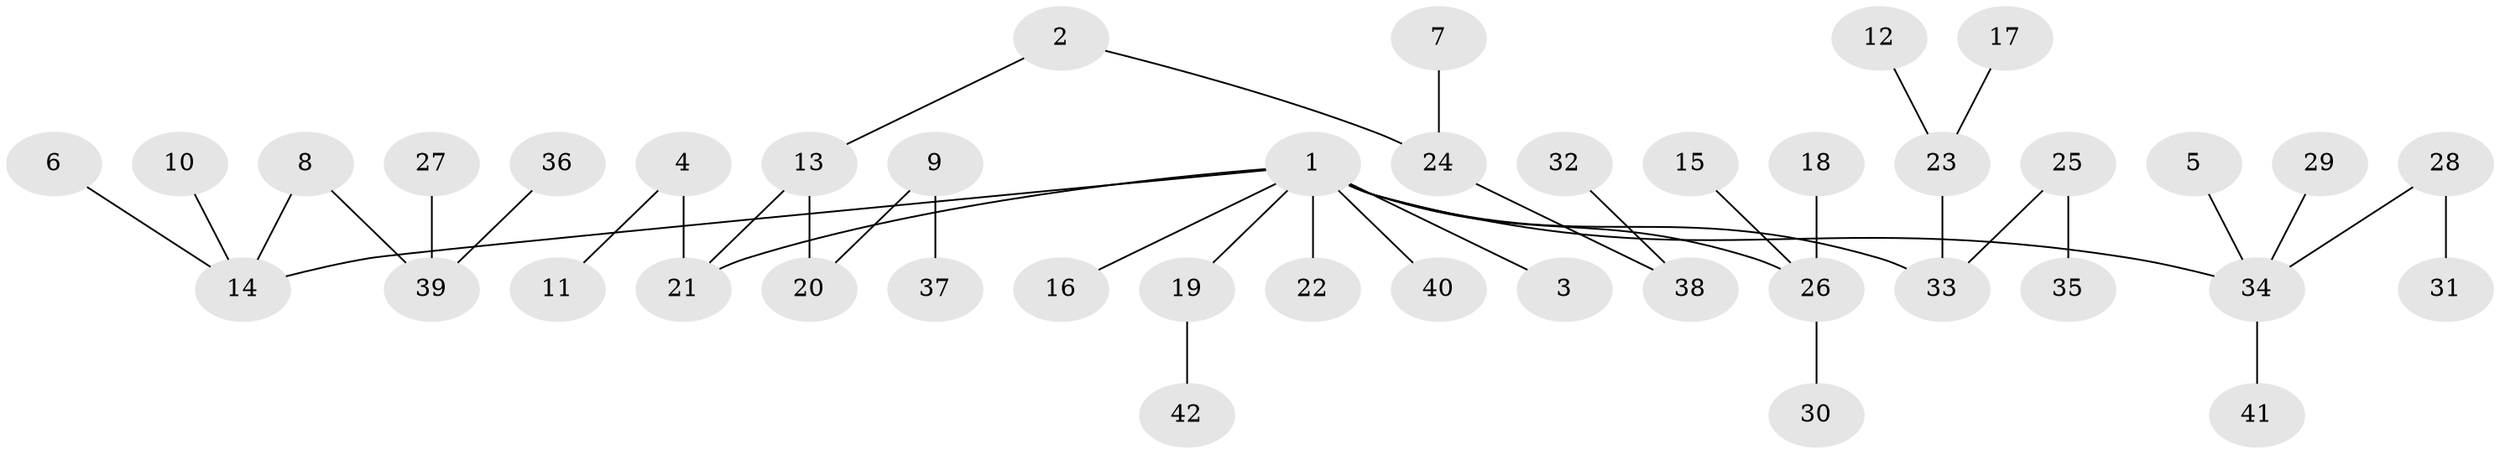 // original degree distribution, {6: 0.03571428571428571, 3: 0.14285714285714285, 5: 0.023809523809523808, 4: 0.07142857142857142, 2: 0.20238095238095238, 1: 0.5238095238095238}
// Generated by graph-tools (version 1.1) at 2025/26/03/09/25 03:26:23]
// undirected, 42 vertices, 41 edges
graph export_dot {
graph [start="1"]
  node [color=gray90,style=filled];
  1;
  2;
  3;
  4;
  5;
  6;
  7;
  8;
  9;
  10;
  11;
  12;
  13;
  14;
  15;
  16;
  17;
  18;
  19;
  20;
  21;
  22;
  23;
  24;
  25;
  26;
  27;
  28;
  29;
  30;
  31;
  32;
  33;
  34;
  35;
  36;
  37;
  38;
  39;
  40;
  41;
  42;
  1 -- 3 [weight=1.0];
  1 -- 14 [weight=1.0];
  1 -- 16 [weight=1.0];
  1 -- 19 [weight=1.0];
  1 -- 21 [weight=1.0];
  1 -- 22 [weight=1.0];
  1 -- 26 [weight=1.0];
  1 -- 33 [weight=1.0];
  1 -- 34 [weight=1.0];
  1 -- 40 [weight=1.0];
  2 -- 13 [weight=1.0];
  2 -- 24 [weight=1.0];
  4 -- 11 [weight=1.0];
  4 -- 21 [weight=1.0];
  5 -- 34 [weight=1.0];
  6 -- 14 [weight=1.0];
  7 -- 24 [weight=1.0];
  8 -- 14 [weight=1.0];
  8 -- 39 [weight=1.0];
  9 -- 20 [weight=1.0];
  9 -- 37 [weight=1.0];
  10 -- 14 [weight=1.0];
  12 -- 23 [weight=1.0];
  13 -- 20 [weight=1.0];
  13 -- 21 [weight=1.0];
  15 -- 26 [weight=1.0];
  17 -- 23 [weight=1.0];
  18 -- 26 [weight=1.0];
  19 -- 42 [weight=1.0];
  23 -- 33 [weight=1.0];
  24 -- 38 [weight=1.0];
  25 -- 33 [weight=1.0];
  25 -- 35 [weight=1.0];
  26 -- 30 [weight=1.0];
  27 -- 39 [weight=1.0];
  28 -- 31 [weight=1.0];
  28 -- 34 [weight=1.0];
  29 -- 34 [weight=1.0];
  32 -- 38 [weight=1.0];
  34 -- 41 [weight=1.0];
  36 -- 39 [weight=1.0];
}
